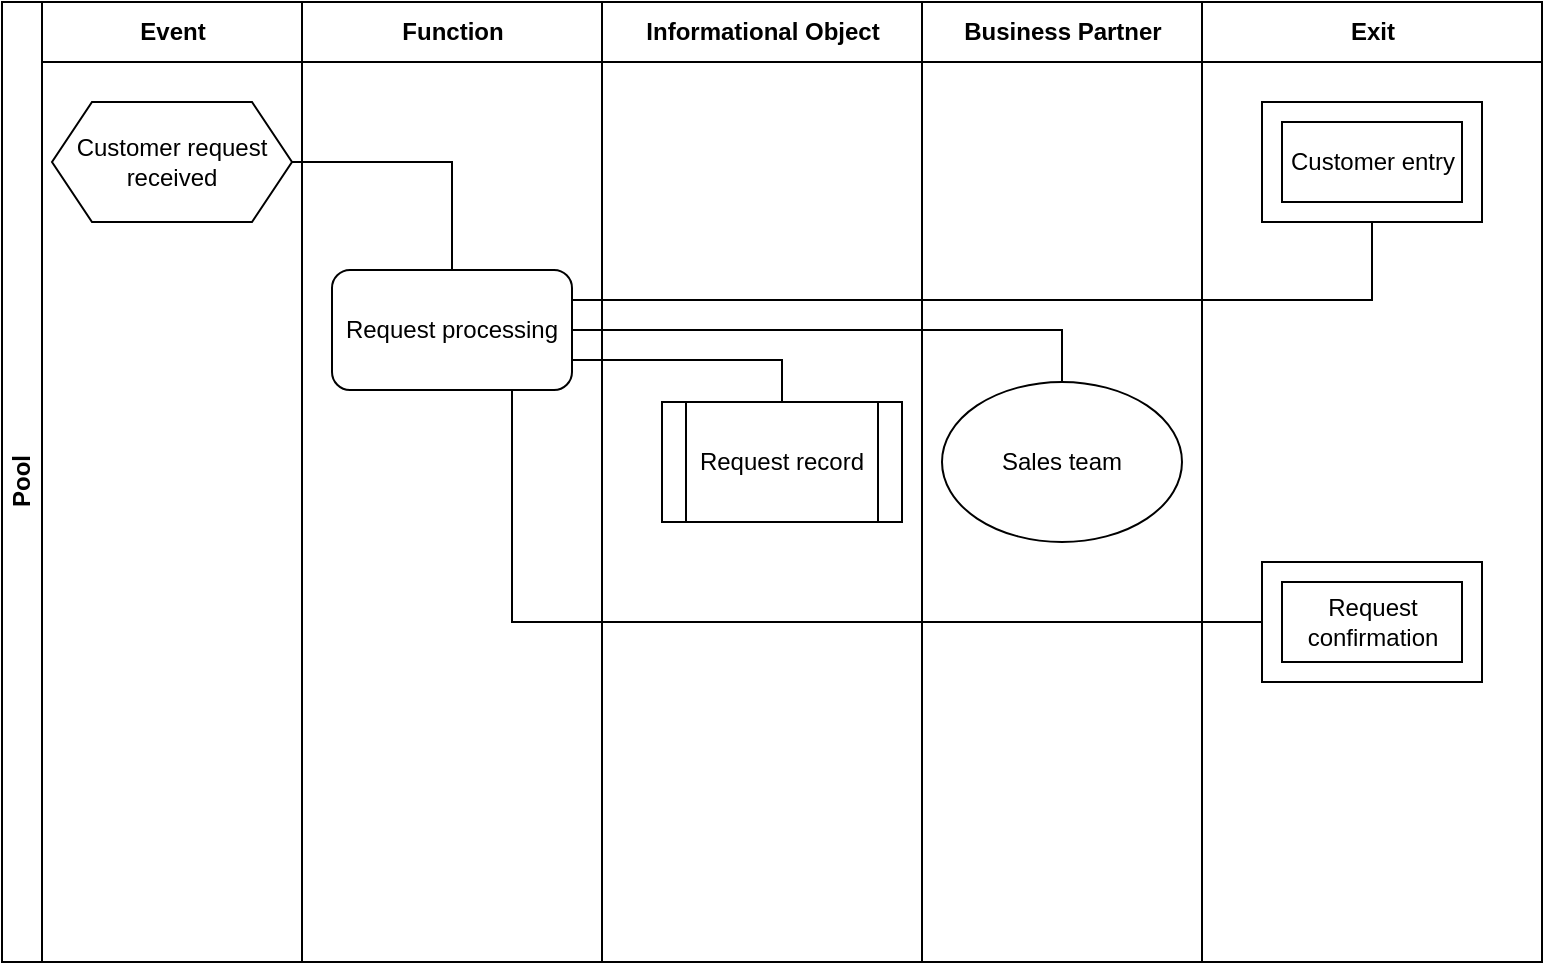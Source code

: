 <mxfile version="13.7.3" type="device"><diagram id="_g3qmmm-SZjTBoa4FpKw" name="Страница 1"><mxGraphModel dx="1550" dy="1022" grid="0" gridSize="10" guides="1" tooltips="1" connect="1" arrows="1" fold="1" page="1" pageScale="1" pageWidth="1169" pageHeight="827" math="0" shadow="0"><root><mxCell id="0"/><mxCell id="1" parent="0"/><mxCell id="7OmzV66LiTezKiaOv6Di-1" value="Pool" style="swimlane;html=1;childLayout=stackLayout;resizeParent=1;resizeParentMax=0;startSize=20;horizontal=0;horizontalStack=1;" parent="1" vertex="1"><mxGeometry x="170" y="250" width="770" height="480" as="geometry"/></mxCell><mxCell id="7OmzV66LiTezKiaOv6Di-10" value="Event" style="swimlane;html=1;startSize=30;" parent="7OmzV66LiTezKiaOv6Di-1" vertex="1"><mxGeometry x="20" width="130" height="480" as="geometry"/></mxCell><mxCell id="7OmzV66LiTezKiaOv6Di-11" value="Customer request received" style="shape=hexagon;perimeter=hexagonPerimeter2;whiteSpace=wrap;html=1;fixedSize=1;" parent="7OmzV66LiTezKiaOv6Di-10" vertex="1"><mxGeometry x="5" y="50" width="120" height="60" as="geometry"/></mxCell><mxCell id="7OmzV66LiTezKiaOv6Di-9" value="Function" style="swimlane;html=1;startSize=30;" parent="7OmzV66LiTezKiaOv6Di-1" vertex="1"><mxGeometry x="150" width="150" height="480" as="geometry"/></mxCell><mxCell id="7OmzV66LiTezKiaOv6Di-12" value="Request processing" style="rounded=1;whiteSpace=wrap;html=1;" parent="7OmzV66LiTezKiaOv6Di-9" vertex="1"><mxGeometry x="15" y="134" width="120" height="60" as="geometry"/></mxCell><mxCell id="7OmzV66LiTezKiaOv6Di-8" value="Informational Object" style="swimlane;html=1;startSize=30;" parent="7OmzV66LiTezKiaOv6Di-1" vertex="1"><mxGeometry x="300" width="160" height="480" as="geometry"/></mxCell><mxCell id="7OmzV66LiTezKiaOv6Di-18" value="Request record" style="shape=process;whiteSpace=wrap;html=1;backgroundOutline=1;fontSize=12;" parent="7OmzV66LiTezKiaOv6Di-8" vertex="1"><mxGeometry x="30" y="200" width="120" height="60" as="geometry"/></mxCell><mxCell id="7OmzV66LiTezKiaOv6Di-7" value="Business Partner" style="swimlane;html=1;startSize=30;" parent="7OmzV66LiTezKiaOv6Di-1" vertex="1"><mxGeometry x="460" width="140" height="480" as="geometry"/></mxCell><mxCell id="7OmzV66LiTezKiaOv6Di-20" value="Sales team" style="ellipse;whiteSpace=wrap;html=1;fontSize=12;" parent="7OmzV66LiTezKiaOv6Di-7" vertex="1"><mxGeometry x="10" y="190" width="120" height="80" as="geometry"/></mxCell><mxCell id="7OmzV66LiTezKiaOv6Di-2" value="Exit" style="swimlane;html=1;startSize=30;" parent="7OmzV66LiTezKiaOv6Di-1" vertex="1"><mxGeometry x="600" width="170" height="480" as="geometry"/></mxCell><mxCell id="7OmzV66LiTezKiaOv6Di-23" value="" style="verticalLabelPosition=bottom;verticalAlign=top;html=1;shape=mxgraph.basic.frame;dx=10;" parent="7OmzV66LiTezKiaOv6Di-2" vertex="1"><mxGeometry x="30" y="280" width="110" height="60" as="geometry"/></mxCell><mxCell id="7OmzV66LiTezKiaOv6Di-15" value="Request confirmation" style="text;strokeColor=none;fillColor=none;html=1;fontSize=12;fontStyle=0;verticalAlign=middle;align=center;whiteSpace=wrap;" parent="7OmzV66LiTezKiaOv6Di-2" vertex="1"><mxGeometry x="42.5" y="290" width="85" height="40" as="geometry"/></mxCell><mxCell id="7OmzV66LiTezKiaOv6Di-22" value="Customer entry" style="text;strokeColor=none;fillColor=none;html=1;fontSize=12;fontStyle=0;verticalAlign=middle;align=center;whiteSpace=wrap;" parent="7OmzV66LiTezKiaOv6Di-2" vertex="1"><mxGeometry x="42.5" y="60" width="85" height="40" as="geometry"/></mxCell><mxCell id="7OmzV66LiTezKiaOv6Di-14" value="" style="verticalLabelPosition=bottom;verticalAlign=top;html=1;shape=mxgraph.basic.frame;dx=10;" parent="7OmzV66LiTezKiaOv6Di-2" vertex="1"><mxGeometry x="30" y="50" width="110" height="60" as="geometry"/></mxCell><mxCell id="7OmzV66LiTezKiaOv6Di-13" style="edgeStyle=orthogonalEdgeStyle;rounded=0;orthogonalLoop=1;jettySize=auto;html=1;exitX=1;exitY=0.5;exitDx=0;exitDy=0;entryX=0.5;entryY=0;entryDx=0;entryDy=0;endArrow=none;endFill=0;" parent="7OmzV66LiTezKiaOv6Di-1" source="7OmzV66LiTezKiaOv6Di-11" target="7OmzV66LiTezKiaOv6Di-12" edge="1"><mxGeometry relative="1" as="geometry"/></mxCell><mxCell id="7OmzV66LiTezKiaOv6Di-16" style="edgeStyle=orthogonalEdgeStyle;rounded=0;orthogonalLoop=1;jettySize=auto;html=1;exitX=1;exitY=0.25;exitDx=0;exitDy=0;entryX=0.5;entryY=1;entryDx=0;entryDy=0;entryPerimeter=0;endArrow=none;endFill=0;fontSize=12;" parent="7OmzV66LiTezKiaOv6Di-1" source="7OmzV66LiTezKiaOv6Di-12" target="7OmzV66LiTezKiaOv6Di-14" edge="1"><mxGeometry relative="1" as="geometry"/></mxCell><mxCell id="7OmzV66LiTezKiaOv6Di-19" style="edgeStyle=orthogonalEdgeStyle;rounded=0;orthogonalLoop=1;jettySize=auto;html=1;exitX=1;exitY=0.75;exitDx=0;exitDy=0;entryX=0.5;entryY=0;entryDx=0;entryDy=0;endArrow=none;endFill=0;fontSize=12;" parent="7OmzV66LiTezKiaOv6Di-1" source="7OmzV66LiTezKiaOv6Di-12" target="7OmzV66LiTezKiaOv6Di-18" edge="1"><mxGeometry relative="1" as="geometry"/></mxCell><mxCell id="7OmzV66LiTezKiaOv6Di-21" style="edgeStyle=orthogonalEdgeStyle;rounded=0;orthogonalLoop=1;jettySize=auto;html=1;exitX=1;exitY=0.5;exitDx=0;exitDy=0;entryX=0.5;entryY=0;entryDx=0;entryDy=0;endArrow=none;endFill=0;fontSize=12;" parent="7OmzV66LiTezKiaOv6Di-1" source="7OmzV66LiTezKiaOv6Di-12" target="7OmzV66LiTezKiaOv6Di-20" edge="1"><mxGeometry relative="1" as="geometry"/></mxCell><mxCell id="7OmzV66LiTezKiaOv6Di-24" style="edgeStyle=orthogonalEdgeStyle;rounded=0;orthogonalLoop=1;jettySize=auto;html=1;exitX=0.75;exitY=1;exitDx=0;exitDy=0;entryX=0;entryY=0.5;entryDx=0;entryDy=0;entryPerimeter=0;endArrow=none;endFill=0;fontSize=12;" parent="7OmzV66LiTezKiaOv6Di-1" source="7OmzV66LiTezKiaOv6Di-12" target="7OmzV66LiTezKiaOv6Di-23" edge="1"><mxGeometry relative="1" as="geometry"/></mxCell></root></mxGraphModel></diagram></mxfile>